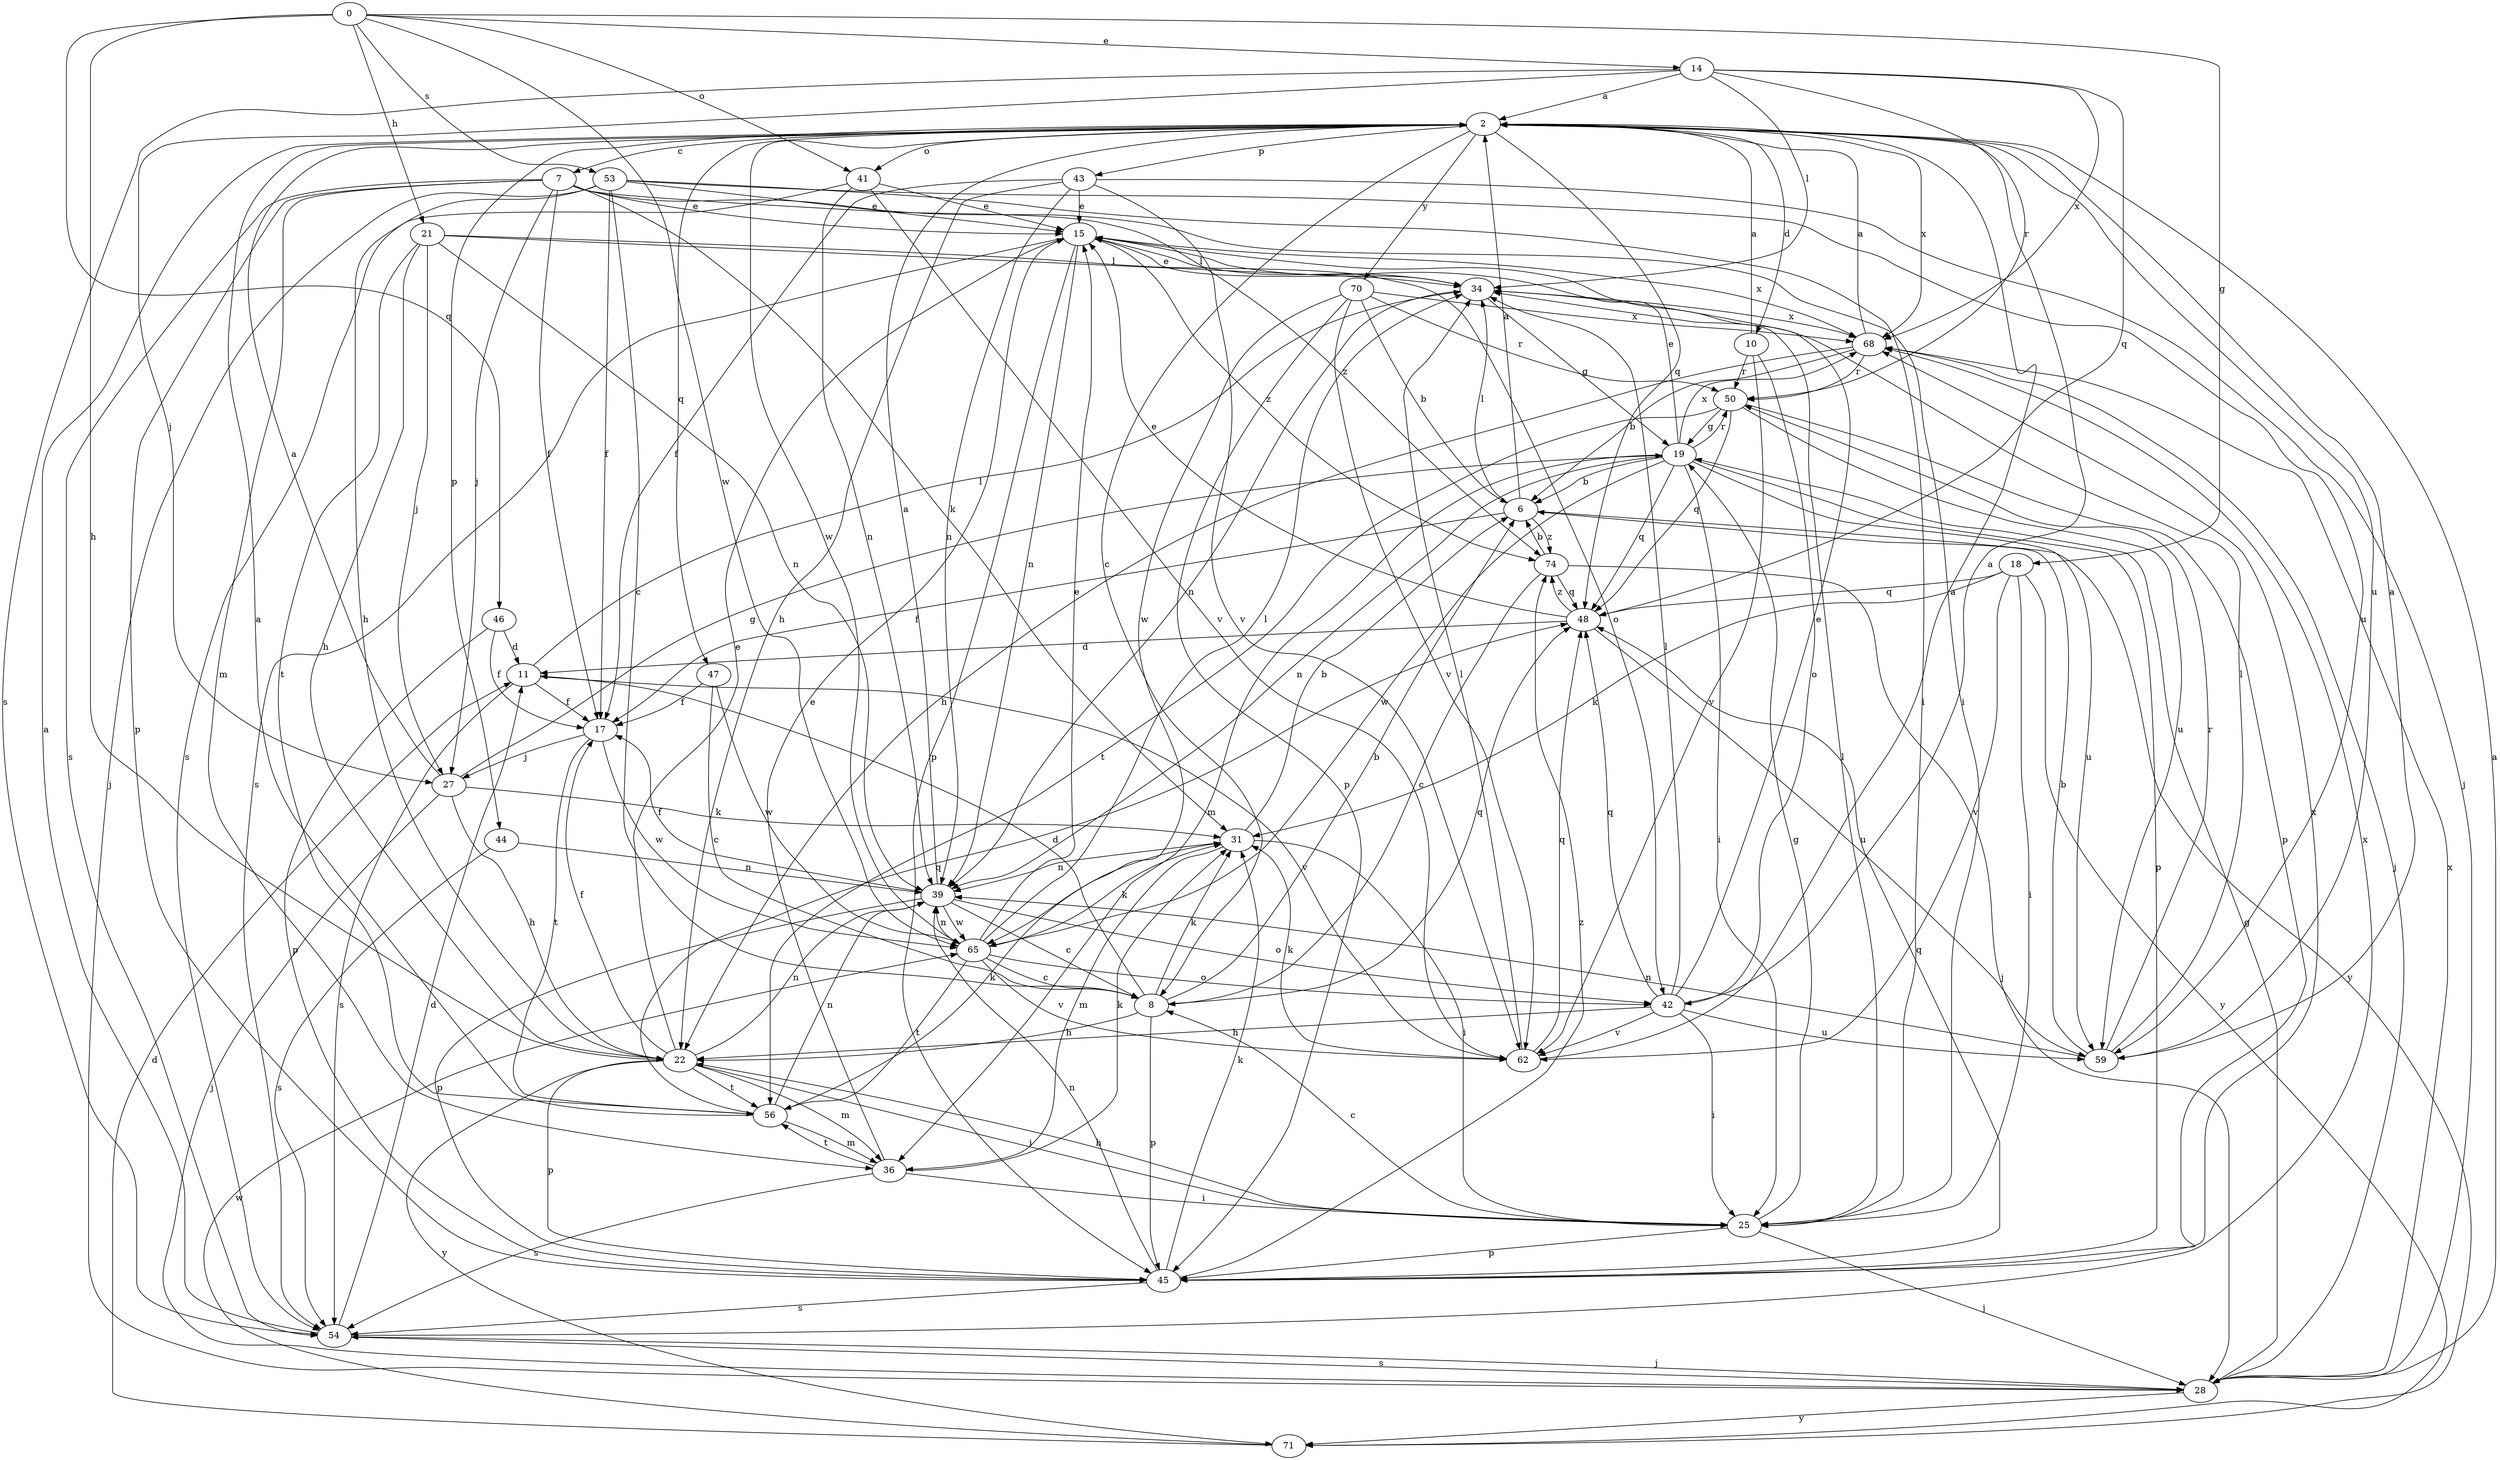 strict digraph  {
0;
2;
6;
7;
8;
10;
11;
14;
15;
17;
18;
19;
21;
22;
25;
27;
28;
31;
34;
36;
39;
41;
42;
43;
44;
45;
46;
47;
48;
50;
53;
54;
56;
59;
62;
65;
68;
70;
71;
74;
0 -> 14  [label=e];
0 -> 18  [label=g];
0 -> 21  [label=h];
0 -> 22  [label=h];
0 -> 41  [label=o];
0 -> 46  [label=q];
0 -> 53  [label=s];
0 -> 65  [label=w];
2 -> 7  [label=c];
2 -> 8  [label=c];
2 -> 10  [label=d];
2 -> 41  [label=o];
2 -> 43  [label=p];
2 -> 44  [label=p];
2 -> 47  [label=q];
2 -> 48  [label=q];
2 -> 59  [label=u];
2 -> 65  [label=w];
2 -> 68  [label=x];
2 -> 70  [label=y];
6 -> 2  [label=a];
6 -> 17  [label=f];
6 -> 34  [label=l];
6 -> 71  [label=y];
6 -> 74  [label=z];
7 -> 15  [label=e];
7 -> 17  [label=f];
7 -> 25  [label=i];
7 -> 27  [label=j];
7 -> 31  [label=k];
7 -> 36  [label=m];
7 -> 45  [label=p];
7 -> 54  [label=s];
7 -> 74  [label=z];
8 -> 6  [label=b];
8 -> 11  [label=d];
8 -> 22  [label=h];
8 -> 31  [label=k];
8 -> 45  [label=p];
8 -> 48  [label=q];
10 -> 2  [label=a];
10 -> 42  [label=o];
10 -> 50  [label=r];
10 -> 62  [label=v];
11 -> 17  [label=f];
11 -> 34  [label=l];
11 -> 54  [label=s];
11 -> 62  [label=v];
14 -> 2  [label=a];
14 -> 27  [label=j];
14 -> 34  [label=l];
14 -> 48  [label=q];
14 -> 50  [label=r];
14 -> 54  [label=s];
14 -> 68  [label=x];
15 -> 34  [label=l];
15 -> 39  [label=n];
15 -> 45  [label=p];
15 -> 54  [label=s];
15 -> 68  [label=x];
15 -> 74  [label=z];
17 -> 27  [label=j];
17 -> 56  [label=t];
17 -> 65  [label=w];
18 -> 25  [label=i];
18 -> 31  [label=k];
18 -> 48  [label=q];
18 -> 62  [label=v];
18 -> 71  [label=y];
19 -> 6  [label=b];
19 -> 15  [label=e];
19 -> 25  [label=i];
19 -> 36  [label=m];
19 -> 39  [label=n];
19 -> 45  [label=p];
19 -> 48  [label=q];
19 -> 50  [label=r];
19 -> 59  [label=u];
19 -> 65  [label=w];
19 -> 68  [label=x];
21 -> 22  [label=h];
21 -> 27  [label=j];
21 -> 34  [label=l];
21 -> 39  [label=n];
21 -> 42  [label=o];
21 -> 56  [label=t];
22 -> 15  [label=e];
22 -> 17  [label=f];
22 -> 25  [label=i];
22 -> 36  [label=m];
22 -> 39  [label=n];
22 -> 45  [label=p];
22 -> 56  [label=t];
22 -> 71  [label=y];
25 -> 8  [label=c];
25 -> 19  [label=g];
25 -> 22  [label=h];
25 -> 28  [label=j];
25 -> 34  [label=l];
25 -> 45  [label=p];
27 -> 2  [label=a];
27 -> 19  [label=g];
27 -> 22  [label=h];
27 -> 28  [label=j];
27 -> 31  [label=k];
28 -> 2  [label=a];
28 -> 19  [label=g];
28 -> 54  [label=s];
28 -> 68  [label=x];
28 -> 71  [label=y];
31 -> 6  [label=b];
31 -> 25  [label=i];
31 -> 36  [label=m];
31 -> 39  [label=n];
34 -> 15  [label=e];
34 -> 19  [label=g];
34 -> 39  [label=n];
34 -> 68  [label=x];
36 -> 15  [label=e];
36 -> 25  [label=i];
36 -> 31  [label=k];
36 -> 54  [label=s];
36 -> 56  [label=t];
39 -> 2  [label=a];
39 -> 8  [label=c];
39 -> 17  [label=f];
39 -> 42  [label=o];
39 -> 45  [label=p];
39 -> 65  [label=w];
41 -> 15  [label=e];
41 -> 39  [label=n];
41 -> 54  [label=s];
41 -> 62  [label=v];
42 -> 2  [label=a];
42 -> 15  [label=e];
42 -> 22  [label=h];
42 -> 25  [label=i];
42 -> 34  [label=l];
42 -> 48  [label=q];
42 -> 59  [label=u];
42 -> 62  [label=v];
43 -> 15  [label=e];
43 -> 17  [label=f];
43 -> 22  [label=h];
43 -> 28  [label=j];
43 -> 39  [label=n];
43 -> 62  [label=v];
44 -> 39  [label=n];
44 -> 54  [label=s];
45 -> 31  [label=k];
45 -> 39  [label=n];
45 -> 48  [label=q];
45 -> 54  [label=s];
45 -> 68  [label=x];
45 -> 74  [label=z];
46 -> 11  [label=d];
46 -> 17  [label=f];
46 -> 45  [label=p];
47 -> 8  [label=c];
47 -> 17  [label=f];
47 -> 65  [label=w];
48 -> 11  [label=d];
48 -> 15  [label=e];
48 -> 59  [label=u];
48 -> 74  [label=z];
50 -> 19  [label=g];
50 -> 45  [label=p];
50 -> 48  [label=q];
50 -> 56  [label=t];
50 -> 59  [label=u];
53 -> 8  [label=c];
53 -> 15  [label=e];
53 -> 17  [label=f];
53 -> 22  [label=h];
53 -> 25  [label=i];
53 -> 28  [label=j];
53 -> 59  [label=u];
54 -> 2  [label=a];
54 -> 11  [label=d];
54 -> 28  [label=j];
54 -> 68  [label=x];
56 -> 2  [label=a];
56 -> 31  [label=k];
56 -> 36  [label=m];
56 -> 39  [label=n];
56 -> 48  [label=q];
59 -> 2  [label=a];
59 -> 6  [label=b];
59 -> 34  [label=l];
59 -> 39  [label=n];
59 -> 50  [label=r];
62 -> 2  [label=a];
62 -> 31  [label=k];
62 -> 34  [label=l];
62 -> 48  [label=q];
65 -> 8  [label=c];
65 -> 15  [label=e];
65 -> 31  [label=k];
65 -> 34  [label=l];
65 -> 39  [label=n];
65 -> 42  [label=o];
65 -> 56  [label=t];
65 -> 62  [label=v];
68 -> 2  [label=a];
68 -> 6  [label=b];
68 -> 22  [label=h];
68 -> 28  [label=j];
68 -> 50  [label=r];
70 -> 6  [label=b];
70 -> 45  [label=p];
70 -> 50  [label=r];
70 -> 62  [label=v];
70 -> 65  [label=w];
70 -> 68  [label=x];
71 -> 11  [label=d];
71 -> 65  [label=w];
74 -> 6  [label=b];
74 -> 8  [label=c];
74 -> 28  [label=j];
74 -> 48  [label=q];
}
